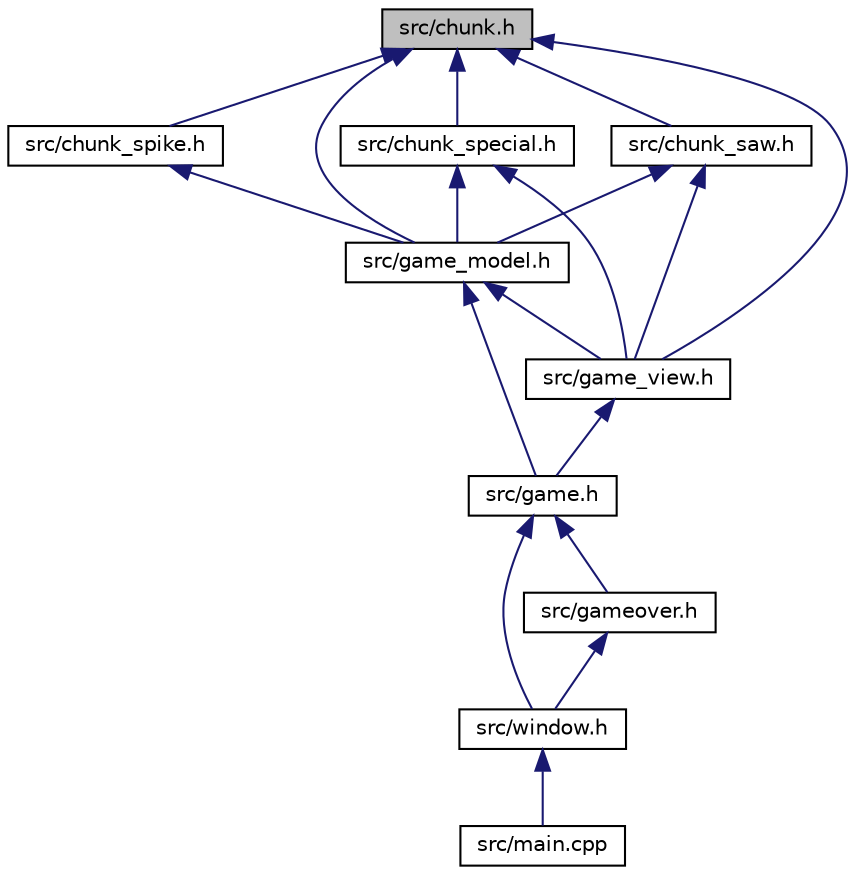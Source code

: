 digraph "src/chunk.h"
{
  edge [fontname="Helvetica",fontsize="10",labelfontname="Helvetica",labelfontsize="10"];
  node [fontname="Helvetica",fontsize="10",shape=record];
  Node1 [label="src/chunk.h",height=0.2,width=0.4,color="black", fillcolor="grey75", style="filled", fontcolor="black"];
  Node1 -> Node2 [dir="back",color="midnightblue",fontsize="10",style="solid"];
  Node2 [label="src/game_model.h",height=0.2,width=0.4,color="black", fillcolor="white", style="filled",URL="$game__model_8h.html"];
  Node2 -> Node3 [dir="back",color="midnightblue",fontsize="10",style="solid"];
  Node3 [label="src/game.h",height=0.2,width=0.4,color="black", fillcolor="white", style="filled",URL="$game_8h.html"];
  Node3 -> Node4 [dir="back",color="midnightblue",fontsize="10",style="solid"];
  Node4 [label="src/window.h",height=0.2,width=0.4,color="black", fillcolor="white", style="filled",URL="$window_8h.html"];
  Node4 -> Node5 [dir="back",color="midnightblue",fontsize="10",style="solid"];
  Node5 [label="src/main.cpp",height=0.2,width=0.4,color="black", fillcolor="white", style="filled",URL="$main_8cpp.html",tooltip="Point d&#39;entrée du programme, qui se charge de lancer l&#39;application. "];
  Node3 -> Node6 [dir="back",color="midnightblue",fontsize="10",style="solid"];
  Node6 [label="src/gameover.h",height=0.2,width=0.4,color="black", fillcolor="white", style="filled",URL="$gameover_8h_source.html"];
  Node6 -> Node4 [dir="back",color="midnightblue",fontsize="10",style="solid"];
  Node2 -> Node7 [dir="back",color="midnightblue",fontsize="10",style="solid"];
  Node7 [label="src/game_view.h",height=0.2,width=0.4,color="black", fillcolor="white", style="filled",URL="$game__view_8h.html"];
  Node7 -> Node3 [dir="back",color="midnightblue",fontsize="10",style="solid"];
  Node1 -> Node8 [dir="back",color="midnightblue",fontsize="10",style="solid"];
  Node8 [label="src/chunk_saw.h",height=0.2,width=0.4,color="black", fillcolor="white", style="filled",URL="$chunk__saw_8h.html"];
  Node8 -> Node2 [dir="back",color="midnightblue",fontsize="10",style="solid"];
  Node8 -> Node7 [dir="back",color="midnightblue",fontsize="10",style="solid"];
  Node1 -> Node9 [dir="back",color="midnightblue",fontsize="10",style="solid"];
  Node9 [label="src/chunk_special.h",height=0.2,width=0.4,color="black", fillcolor="white", style="filled",URL="$chunk__special_8h.html"];
  Node9 -> Node2 [dir="back",color="midnightblue",fontsize="10",style="solid"];
  Node9 -> Node7 [dir="back",color="midnightblue",fontsize="10",style="solid"];
  Node1 -> Node10 [dir="back",color="midnightblue",fontsize="10",style="solid"];
  Node10 [label="src/chunk_spike.h",height=0.2,width=0.4,color="black", fillcolor="white", style="filled",URL="$chunk__spike_8h.html"];
  Node10 -> Node2 [dir="back",color="midnightblue",fontsize="10",style="solid"];
  Node1 -> Node7 [dir="back",color="midnightblue",fontsize="10",style="solid"];
}
